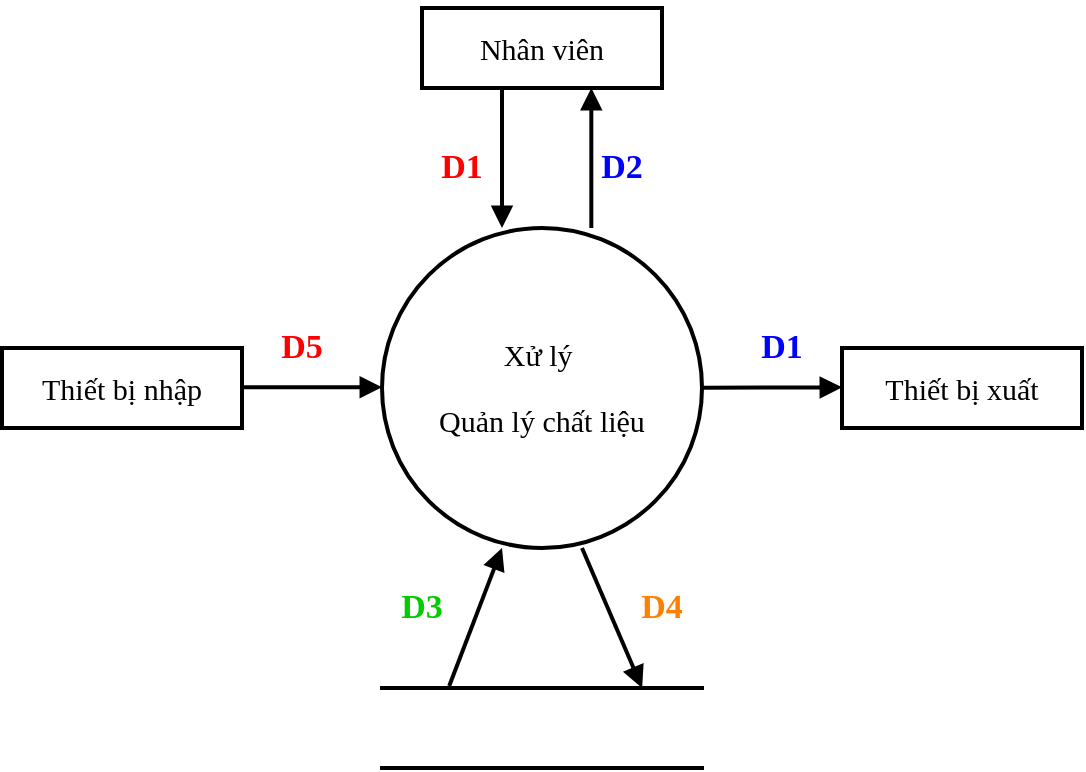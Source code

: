 <mxfile version="13.8.8" type="device"><diagram id="t-P80CdfCpkdoyVRp0Ju" name="Page-1"><mxGraphModel dx="118" dy="480" grid="0" gridSize="10" guides="1" tooltips="1" connect="1" arrows="1" fold="1" page="0" pageScale="1" pageWidth="827" pageHeight="1169" math="0" shadow="0"><root><mxCell id="0"/><mxCell id="1" parent="0"/><mxCell id="MVnwVu0T7SqaEnsaQS4A-35" value="&lt;pre style=&quot;font-size: 15px&quot;&gt;&lt;font face=&quot;Times New Roman&quot; style=&quot;font-size: 15px&quot;&gt;Thiết bị nhập&lt;/font&gt;&lt;/pre&gt;" style="rounded=0;whiteSpace=wrap;html=1;strokeWidth=2;fontSize=15;" vertex="1" parent="1"><mxGeometry x="450" y="560" width="120" height="40" as="geometry"/></mxCell><mxCell id="MVnwVu0T7SqaEnsaQS4A-36" value="&lt;pre style=&quot;font-size: 15px&quot;&gt;&lt;font face=&quot;Times New Roman&quot;&gt;Thiết bị xuất&lt;/font&gt;&lt;/pre&gt;" style="rounded=0;whiteSpace=wrap;html=1;strokeWidth=2;" vertex="1" parent="1"><mxGeometry x="870" y="560" width="120" height="40" as="geometry"/></mxCell><mxCell id="MVnwVu0T7SqaEnsaQS4A-37" value="&lt;pre style=&quot;font-size: 15px&quot;&gt;&lt;font face=&quot;Times New Roman&quot;&gt;Nhân viên&lt;/font&gt;&lt;/pre&gt;" style="rounded=0;whiteSpace=wrap;html=1;strokeWidth=2;" vertex="1" parent="1"><mxGeometry x="660" y="390" width="120" height="40" as="geometry"/></mxCell><mxCell id="MVnwVu0T7SqaEnsaQS4A-38" value="&lt;pre style=&quot;font-size: 15px&quot;&gt;&lt;font face=&quot;Times New Roman&quot;&gt;Xử lý &lt;/font&gt;&lt;/pre&gt;&lt;pre style=&quot;font-size: 15px&quot;&gt;&lt;font face=&quot;Times New Roman&quot;&gt;Quản lý chất liệu&lt;/font&gt;&lt;/pre&gt;" style="strokeWidth=2;html=1;shape=mxgraph.flowchart.start_1;whiteSpace=wrap;fontSize=15;" vertex="1" parent="1"><mxGeometry x="640" y="500" width="160" height="160" as="geometry"/></mxCell><mxCell id="MVnwVu0T7SqaEnsaQS4A-39" value="" style="endArrow=block;endFill=1;endSize=6;html=1;strokeWidth=2;" edge="1" parent="1"><mxGeometry width="100" relative="1" as="geometry"><mxPoint x="570" y="579.66" as="sourcePoint"/><mxPoint x="640" y="579.66" as="targetPoint"/></mxGeometry></mxCell><mxCell id="MVnwVu0T7SqaEnsaQS4A-40" value="" style="endArrow=block;endFill=1;endSize=6;html=1;strokeWidth=2;" edge="1" parent="1"><mxGeometry width="100" relative="1" as="geometry"><mxPoint x="800" y="579.9" as="sourcePoint"/><mxPoint x="870" y="579.66" as="targetPoint"/></mxGeometry></mxCell><mxCell id="MVnwVu0T7SqaEnsaQS4A-41" value="" style="endArrow=block;endFill=1;endSize=6;html=1;strokeWidth=2;" edge="1" parent="1"><mxGeometry width="100" relative="1" as="geometry"><mxPoint x="700" y="430" as="sourcePoint"/><mxPoint x="700" y="500" as="targetPoint"/></mxGeometry></mxCell><mxCell id="MVnwVu0T7SqaEnsaQS4A-42" value="" style="endArrow=block;endFill=1;endSize=6;html=1;strokeWidth=2;" edge="1" parent="1"><mxGeometry width="100" relative="1" as="geometry"><mxPoint x="744.66" y="500" as="sourcePoint"/><mxPoint x="744.66" y="430" as="targetPoint"/></mxGeometry></mxCell><mxCell id="MVnwVu0T7SqaEnsaQS4A-43" value="" style="html=1;dashed=0;whitespace=wrap;shape=partialRectangle;right=0;left=0;strokeWidth=2;" vertex="1" parent="1"><mxGeometry x="640" y="730" width="160" height="40" as="geometry"/></mxCell><mxCell id="MVnwVu0T7SqaEnsaQS4A-44" value="" style="endArrow=block;endFill=1;endSize=6;html=1;exitX=0.21;exitY=-0.026;exitDx=0;exitDy=0;exitPerimeter=0;strokeWidth=2;" edge="1" parent="1" source="MVnwVu0T7SqaEnsaQS4A-43"><mxGeometry width="100" relative="1" as="geometry"><mxPoint x="700" y="730" as="sourcePoint"/><mxPoint x="700" y="660" as="targetPoint"/></mxGeometry></mxCell><mxCell id="MVnwVu0T7SqaEnsaQS4A-45" value="" style="endArrow=block;endFill=1;endSize=6;html=1;entryX=0.813;entryY=0;entryDx=0;entryDy=0;entryPerimeter=0;strokeWidth=2;" edge="1" parent="1" target="MVnwVu0T7SqaEnsaQS4A-43"><mxGeometry width="100" relative="1" as="geometry"><mxPoint x="740" y="660" as="sourcePoint"/><mxPoint x="740" y="730" as="targetPoint"/></mxGeometry></mxCell><mxCell id="MVnwVu0T7SqaEnsaQS4A-46" value="&lt;font face=&quot;Times New Roman&quot; color=&quot;#0000ff&quot;&gt;&lt;span style=&quot;font-size: 17px&quot;&gt;D1&lt;/span&gt;&lt;/font&gt;" style="text;html=1;strokeColor=none;fillColor=none;align=center;verticalAlign=middle;whiteSpace=wrap;rounded=0;fontSize=16;fontStyle=1" vertex="1" parent="1"><mxGeometry x="820" y="550" width="40" height="20" as="geometry"/></mxCell><mxCell id="MVnwVu0T7SqaEnsaQS4A-47" value="&lt;font face=&quot;Times New Roman&quot; color=&quot;#ff0000&quot;&gt;&lt;span style=&quot;font-size: 17px&quot;&gt;D5&lt;/span&gt;&lt;/font&gt;" style="text;html=1;strokeColor=none;fillColor=none;align=center;verticalAlign=middle;whiteSpace=wrap;rounded=0;fontSize=16;fontStyle=1" vertex="1" parent="1"><mxGeometry x="580" y="550" width="40" height="20" as="geometry"/></mxCell><mxCell id="MVnwVu0T7SqaEnsaQS4A-48" value="&lt;font face=&quot;Times New Roman&quot; color=&quot;#ff0000&quot;&gt;&lt;span style=&quot;font-size: 17px&quot;&gt;D1&lt;/span&gt;&lt;/font&gt;" style="text;html=1;strokeColor=none;fillColor=none;align=center;verticalAlign=middle;whiteSpace=wrap;rounded=0;fontSize=16;fontStyle=1" vertex="1" parent="1"><mxGeometry x="660" y="460" width="40" height="20" as="geometry"/></mxCell><mxCell id="MVnwVu0T7SqaEnsaQS4A-49" value="&lt;font face=&quot;Times New Roman&quot; color=&quot;#0000ff&quot;&gt;&lt;span style=&quot;font-size: 17px&quot;&gt;D2&lt;/span&gt;&lt;/font&gt;" style="text;html=1;strokeColor=none;fillColor=none;align=center;verticalAlign=middle;whiteSpace=wrap;rounded=0;fontSize=16;fontStyle=1" vertex="1" parent="1"><mxGeometry x="740" y="460" width="40" height="20" as="geometry"/></mxCell><mxCell id="MVnwVu0T7SqaEnsaQS4A-50" value="&lt;font face=&quot;Times New Roman&quot; color=&quot;#00cc00&quot;&gt;&lt;span style=&quot;font-size: 17px&quot;&gt;D3&lt;/span&gt;&lt;/font&gt;" style="text;html=1;strokeColor=none;fillColor=none;align=center;verticalAlign=middle;whiteSpace=wrap;rounded=0;fontSize=16;fontStyle=1" vertex="1" parent="1"><mxGeometry x="640" y="680" width="40" height="20" as="geometry"/></mxCell><mxCell id="MVnwVu0T7SqaEnsaQS4A-51" value="&lt;font face=&quot;Times New Roman&quot; color=&quot;#ff8000&quot;&gt;&lt;span style=&quot;font-size: 17px&quot;&gt;D4&lt;/span&gt;&lt;/font&gt;" style="text;html=1;strokeColor=none;fillColor=none;align=center;verticalAlign=middle;whiteSpace=wrap;rounded=0;fontSize=16;fontStyle=1" vertex="1" parent="1"><mxGeometry x="760" y="680" width="40" height="20" as="geometry"/></mxCell></root></mxGraphModel></diagram></mxfile>